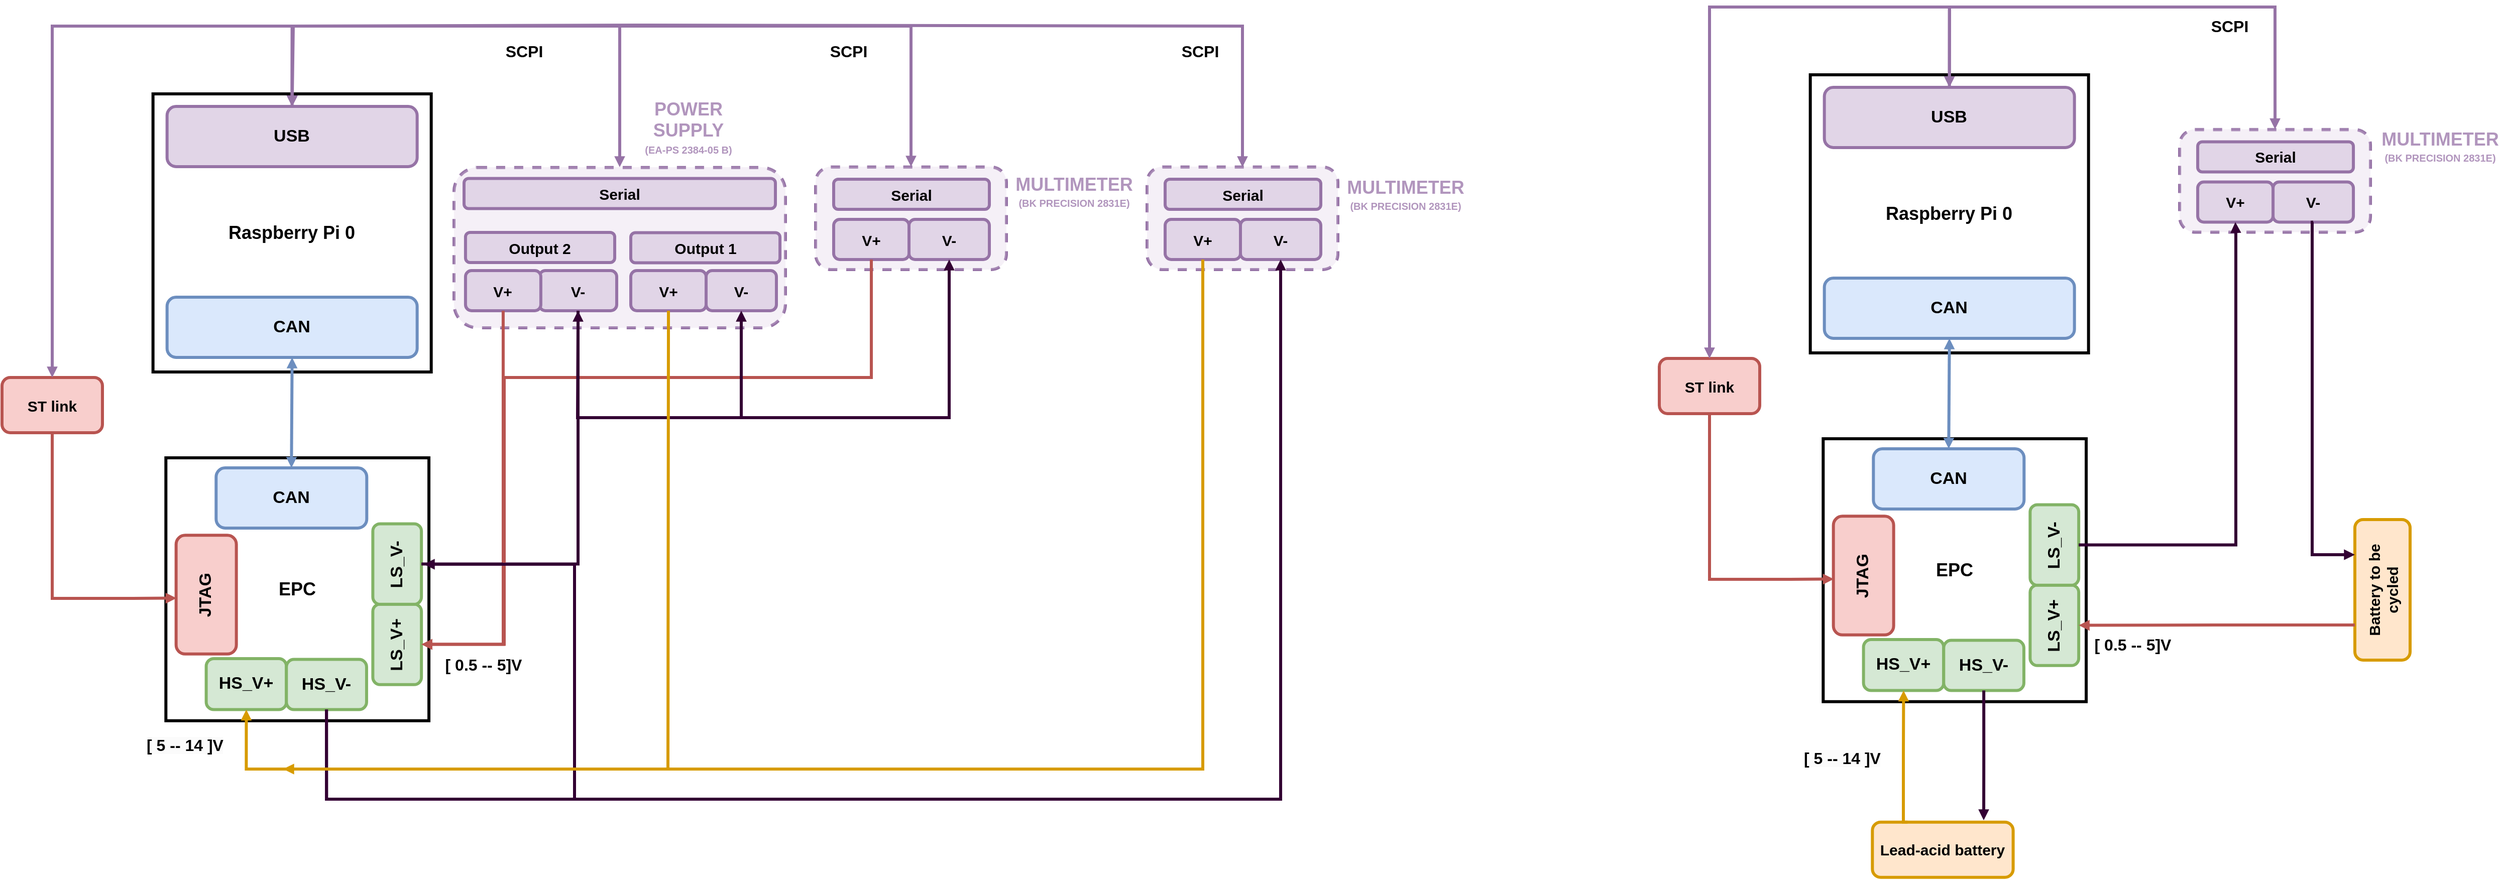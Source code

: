<mxfile version="21.6.5" type="device">
  <diagram name="Página-1" id="mNZQhTuing3IUGzDXDOb">
    <mxGraphModel dx="3348" dy="1672" grid="1" gridSize="10" guides="1" tooltips="1" connect="1" arrows="1" fold="1" page="1" pageScale="1" pageWidth="827" pageHeight="1169" math="0" shadow="0">
      <root>
        <mxCell id="0" />
        <mxCell id="1" parent="0" />
        <mxCell id="oTkKGgDJzFW5Q6fEU7TT-73" value="&lt;b&gt;&lt;font style=&quot;font-size: 18px;&quot;&gt;Raspberry Pi 0&lt;/font&gt;&lt;/b&gt;" style="whiteSpace=wrap;html=1;aspect=fixed;strokeWidth=3;" parent="1" vertex="1">
          <mxGeometry x="700.33" y="267.5" width="277" height="277" as="geometry" />
        </mxCell>
        <mxCell id="oTkKGgDJzFW5Q6fEU7TT-80" value="&lt;span style=&quot;font-size: 17px;&quot;&gt;&lt;b&gt;USB&lt;/b&gt;&lt;/span&gt;" style="rounded=1;whiteSpace=wrap;html=1;rotation=0;strokeWidth=3;fillColor=#e1d5e7;strokeColor=#9673a6;" parent="1" vertex="1">
          <mxGeometry x="714.33" y="280" width="249" height="60" as="geometry" />
        </mxCell>
        <mxCell id="oTkKGgDJzFW5Q6fEU7TT-84" value="&lt;span style=&quot;font-size: 15px;&quot;&gt;&lt;b&gt;ST link&lt;br&gt;&lt;/b&gt;&lt;/span&gt;" style="rounded=1;whiteSpace=wrap;html=1;strokeWidth=3;rotation=0;fillColor=#f8cecc;strokeColor=#b85450;" parent="1" vertex="1">
          <mxGeometry x="550" y="550" width="100" height="55" as="geometry" />
        </mxCell>
        <mxCell id="oTkKGgDJzFW5Q6fEU7TT-133" value="&lt;b&gt;&lt;font style=&quot;font-size: 18px;&quot;&gt;EPC&lt;/font&gt;&lt;/b&gt;" style="whiteSpace=wrap;html=1;aspect=fixed;strokeWidth=3;" parent="1" vertex="1">
          <mxGeometry x="713.16" y="630" width="261.87" height="261.87" as="geometry" />
        </mxCell>
        <mxCell id="oTkKGgDJzFW5Q6fEU7TT-137" value="&lt;font size=&quot;1&quot; style=&quot;&quot;&gt;&lt;b style=&quot;font-size: 17px;&quot;&gt;JTAG&lt;/b&gt;&lt;/font&gt;" style="rounded=1;whiteSpace=wrap;html=1;rotation=-90;strokeWidth=3;fillColor=#f8cecc;strokeColor=#b85450;" parent="1" vertex="1">
          <mxGeometry x="694.21" y="736.28" width="118.23" height="60" as="geometry" />
        </mxCell>
        <mxCell id="oTkKGgDJzFW5Q6fEU7TT-146" value="&lt;b&gt;&lt;font style=&quot;font-size: 17px;&quot;&gt;CAN&lt;/font&gt;&lt;/b&gt;" style="rounded=1;whiteSpace=wrap;html=1;rotation=0;strokeWidth=3;fillColor=#dae8fc;strokeColor=#6c8ebf;" parent="1" vertex="1">
          <mxGeometry x="763.16" y="640" width="150" height="60" as="geometry" />
        </mxCell>
        <mxCell id="oTkKGgDJzFW5Q6fEU7TT-147" value="" style="endArrow=block;html=1;rounded=0;strokeWidth=3;entryX=0.5;entryY=1;entryDx=0;entryDy=0;startArrow=block;startFill=1;endFill=1;endSize=3;startSize=3;fillColor=#f8cecc;strokeColor=#6C8EBF;exitX=0.5;exitY=0;exitDx=0;exitDy=0;" parent="1" source="oTkKGgDJzFW5Q6fEU7TT-146" target="oTkKGgDJzFW5Q6fEU7TT-218" edge="1">
          <mxGeometry width="50" height="50" relative="1" as="geometry">
            <mxPoint x="859.43" y="690.13" as="sourcePoint" />
            <mxPoint x="845.91" y="640" as="targetPoint" />
          </mxGeometry>
        </mxCell>
        <mxCell id="oTkKGgDJzFW5Q6fEU7TT-148" style="edgeStyle=orthogonalEdgeStyle;rounded=0;orthogonalLoop=1;jettySize=auto;html=1;endSize=3;startSize=3;strokeWidth=3;fillColor=#d5e8d4;strokeColor=#9673A6;endArrow=block;endFill=1;exitX=0.5;exitY=0;exitDx=0;exitDy=0;" parent="1" source="oTkKGgDJzFW5Q6fEU7TT-80" target="oTkKGgDJzFW5Q6fEU7TT-84" edge="1">
          <mxGeometry relative="1" as="geometry">
            <mxPoint x="370" y="668.13" as="targetPoint" />
            <mxPoint x="370" y="608.13" as="sourcePoint" />
            <Array as="points">
              <mxPoint x="839" y="200" />
              <mxPoint x="600" y="200" />
            </Array>
          </mxGeometry>
        </mxCell>
        <mxCell id="oTkKGgDJzFW5Q6fEU7TT-149" style="edgeStyle=orthogonalEdgeStyle;rounded=0;orthogonalLoop=1;jettySize=auto;html=1;endSize=3;startSize=3;strokeWidth=3;fillColor=#d5e8d4;strokeColor=#B85450;endArrow=block;endFill=1;exitX=0.5;exitY=1;exitDx=0;exitDy=0;entryX=0.471;entryY=0.006;entryDx=0;entryDy=0;entryPerimeter=0;" parent="1" source="oTkKGgDJzFW5Q6fEU7TT-84" target="oTkKGgDJzFW5Q6fEU7TT-137" edge="1">
          <mxGeometry relative="1" as="geometry">
            <mxPoint x="680" y="770" as="targetPoint" />
            <mxPoint x="550" y="640" as="sourcePoint" />
            <Array as="points">
              <mxPoint x="600" y="770" />
              <mxPoint x="680" y="770" />
            </Array>
          </mxGeometry>
        </mxCell>
        <mxCell id="oTkKGgDJzFW5Q6fEU7TT-150" value="&lt;b&gt;&lt;font style=&quot;font-size: 17px;&quot;&gt;HS_V+&lt;/font&gt;&lt;/b&gt;" style="rounded=1;whiteSpace=wrap;html=1;rotation=0;strokeWidth=3;fillColor=#d5e8d4;strokeColor=#82b366;" parent="1" vertex="1">
          <mxGeometry x="753.3" y="830.0" width="79.84" height="50.81" as="geometry" />
        </mxCell>
        <mxCell id="oTkKGgDJzFW5Q6fEU7TT-154" value="&lt;b style=&quot;border-color: var(--border-color);&quot;&gt;&lt;font style=&quot;border-color: var(--border-color); font-size: 17px;&quot;&gt;HS_V-&lt;/font&gt;&lt;/b&gt;" style="rounded=1;whiteSpace=wrap;html=1;rotation=0;strokeWidth=3;fillColor=#d5e8d4;strokeColor=#82b366;" parent="1" vertex="1">
          <mxGeometry x="833.14" y="830.81" width="79.84" height="50" as="geometry" />
        </mxCell>
        <mxCell id="oTkKGgDJzFW5Q6fEU7TT-155" value="&lt;b&gt;&lt;font style=&quot;font-size: 17px;&quot;&gt;LS_V+&lt;/font&gt;&lt;/b&gt;" style="rounded=1;whiteSpace=wrap;html=1;rotation=-90;strokeWidth=3;fillColor=#d5e8d4;strokeColor=#82b366;" parent="1" vertex="1">
          <mxGeometry x="903.3" y="791.61" width="80.16" height="48.39" as="geometry" />
        </mxCell>
        <mxCell id="oTkKGgDJzFW5Q6fEU7TT-156" value="&lt;b&gt;&lt;font style=&quot;font-size: 17px;&quot;&gt;LS_V-&lt;/font&gt;&lt;/b&gt;" style="rounded=1;whiteSpace=wrap;html=1;rotation=-90;strokeWidth=3;fillColor=#d5e8d4;strokeColor=#82b366;" parent="1" vertex="1">
          <mxGeometry x="903.3" y="711.61" width="80.16" height="48.39" as="geometry" />
        </mxCell>
        <mxCell id="oTkKGgDJzFW5Q6fEU7TT-172" value="" style="endArrow=block;html=1;rounded=0;strokeWidth=3;entryX=0.5;entryY=0;entryDx=0;entryDy=0;startArrow=block;startFill=1;endFill=1;endSize=3;startSize=3;fillColor=#f8cecc;strokeColor=#9673A6;exitX=0.5;exitY=0;exitDx=0;exitDy=0;" parent="1" source="oTkKGgDJzFW5Q6fEU7TT-184" target="oTkKGgDJzFW5Q6fEU7TT-80" edge="1">
          <mxGeometry width="50" height="50" relative="1" as="geometry">
            <mxPoint x="1070" y="386" as="sourcePoint" />
            <mxPoint x="1054" y="238" as="targetPoint" />
            <Array as="points">
              <mxPoint x="1165" y="200" />
              <mxPoint x="839" y="200" />
            </Array>
          </mxGeometry>
        </mxCell>
        <mxCell id="oTkKGgDJzFW5Q6fEU7TT-173" value="" style="endArrow=block;html=1;rounded=0;strokeWidth=3;entryX=0.5;entryY=0;entryDx=0;entryDy=0;startArrow=block;startFill=1;endFill=1;endSize=3;startSize=3;fillColor=#f8cecc;strokeColor=#9673A6;exitX=0.5;exitY=0;exitDx=0;exitDy=0;" parent="1" source="oTkKGgDJzFW5Q6fEU7TT-193" target="oTkKGgDJzFW5Q6fEU7TT-80" edge="1">
          <mxGeometry width="50" height="50" relative="1" as="geometry">
            <mxPoint x="1214" y="386" as="sourcePoint" />
            <mxPoint x="849" y="290" as="targetPoint" />
            <Array as="points">
              <mxPoint x="1455" y="200" />
              <mxPoint x="839" y="200" />
            </Array>
          </mxGeometry>
        </mxCell>
        <mxCell id="oTkKGgDJzFW5Q6fEU7TT-183" value="" style="rounded=1;whiteSpace=wrap;html=1;strokeWidth=3;rotation=0;fillColor=none;strokeColor=#9673a6;dashed=1;" parent="1" vertex="1">
          <mxGeometry x="1000" y="341" width="330" height="159.5" as="geometry" />
        </mxCell>
        <mxCell id="oTkKGgDJzFW5Q6fEU7TT-184" value="" style="rounded=1;whiteSpace=wrap;html=1;strokeWidth=3;rotation=0;fillColor=#e1d5e7;strokeColor=#9673a6;dashed=1;opacity=35;" parent="1" vertex="1">
          <mxGeometry x="1000" y="340.5" width="330" height="160" as="geometry" />
        </mxCell>
        <mxCell id="oTkKGgDJzFW5Q6fEU7TT-185" value="&lt;font style=&quot;font-size: 15px;&quot;&gt;&lt;b&gt;V-&lt;br&gt;&lt;/b&gt;&lt;/font&gt;" style="rounded=1;whiteSpace=wrap;html=1;rotation=0;strokeWidth=3;fillColor=#e1d5e7;strokeColor=#9673a6;" parent="1" vertex="1">
          <mxGeometry x="1085" y="443.5" width="77" height="40" as="geometry" />
        </mxCell>
        <mxCell id="oTkKGgDJzFW5Q6fEU7TT-186" value="&lt;font style=&quot;font-size: 15px;&quot;&gt;&lt;b&gt;V+&lt;br&gt;&lt;/b&gt;&lt;/font&gt;" style="rounded=1;whiteSpace=wrap;html=1;rotation=0;strokeWidth=3;fillColor=#e1d5e7;strokeColor=#9673a6;" parent="1" vertex="1">
          <mxGeometry x="1011.46" y="443.5" width="75" height="40" as="geometry" />
        </mxCell>
        <mxCell id="oTkKGgDJzFW5Q6fEU7TT-187" value="&lt;font style=&quot;&quot; color=&quot;#b195bd&quot;&gt;&lt;b style=&quot;&quot;&gt;&lt;span style=&quot;font-size: 18px;&quot;&gt;POWER SUPPLY&lt;/span&gt;&lt;br&gt;&lt;font style=&quot;font-size: 10px;&quot;&gt;(EA-PS 2384-05 B)&lt;/font&gt;&lt;br&gt;&lt;/b&gt;&lt;/font&gt;" style="text;html=1;strokeColor=none;fillColor=none;align=center;verticalAlign=middle;whiteSpace=wrap;rounded=0;" parent="1" vertex="1">
          <mxGeometry x="1176" y="261" width="114.84" height="80" as="geometry" />
        </mxCell>
        <mxCell id="oTkKGgDJzFW5Q6fEU7TT-190" value="&lt;font style=&quot;font-size: 15px;&quot;&gt;&lt;b&gt;Serial&lt;br&gt;&lt;/b&gt;&lt;/font&gt;" style="rounded=1;whiteSpace=wrap;html=1;rotation=0;strokeWidth=3;fillColor=#e1d5e7;strokeColor=#9673a6;" parent="1" vertex="1">
          <mxGeometry x="1010" y="351.75" width="310" height="30" as="geometry" />
        </mxCell>
        <mxCell id="oTkKGgDJzFW5Q6fEU7TT-192" value="" style="rounded=1;whiteSpace=wrap;html=1;strokeWidth=3;rotation=0;fillColor=none;strokeColor=#9673a6;dashed=1;" parent="1" vertex="1">
          <mxGeometry x="1360" y="340.5" width="190" height="102" as="geometry" />
        </mxCell>
        <mxCell id="oTkKGgDJzFW5Q6fEU7TT-193" value="" style="rounded=1;whiteSpace=wrap;html=1;strokeWidth=3;rotation=0;fillColor=#e1d5e7;strokeColor=#9673a6;dashed=1;opacity=35;" parent="1" vertex="1">
          <mxGeometry x="1360" y="340" width="190" height="102.5" as="geometry" />
        </mxCell>
        <mxCell id="oTkKGgDJzFW5Q6fEU7TT-194" value="&lt;font style=&quot;font-size: 15px;&quot;&gt;&lt;b&gt;V-&lt;br&gt;&lt;/b&gt;&lt;/font&gt;" style="rounded=1;whiteSpace=wrap;html=1;rotation=0;strokeWidth=3;fillColor=#e1d5e7;strokeColor=#9673a6;" parent="1" vertex="1">
          <mxGeometry x="1453" y="392.5" width="80" height="40" as="geometry" />
        </mxCell>
        <mxCell id="oTkKGgDJzFW5Q6fEU7TT-195" value="&lt;font style=&quot;font-size: 15px;&quot;&gt;&lt;b&gt;V+&lt;br&gt;&lt;/b&gt;&lt;/font&gt;" style="rounded=1;whiteSpace=wrap;html=1;rotation=0;strokeWidth=3;fillColor=#e1d5e7;strokeColor=#9673a6;" parent="1" vertex="1">
          <mxGeometry x="1378" y="392.5" width="75" height="40" as="geometry" />
        </mxCell>
        <mxCell id="oTkKGgDJzFW5Q6fEU7TT-196" value="&lt;font style=&quot;&quot; color=&quot;#b195bd&quot;&gt;&lt;b style=&quot;&quot;&gt;&lt;span style=&quot;font-size: 18px;&quot;&gt;MULTIMETER&lt;/span&gt;&lt;br&gt;&lt;font style=&quot;font-size: 10px;&quot;&gt;(BK PRECISION 2831E)&lt;/font&gt;&lt;br&gt;&lt;/b&gt;&lt;/font&gt;" style="text;html=1;strokeColor=none;fillColor=none;align=center;verticalAlign=middle;whiteSpace=wrap;rounded=0;" parent="1" vertex="1">
          <mxGeometry x="1560" y="325.25" width="114.84" height="80" as="geometry" />
        </mxCell>
        <mxCell id="oTkKGgDJzFW5Q6fEU7TT-197" value="&lt;font style=&quot;font-size: 15px;&quot;&gt;&lt;b&gt;Serial&lt;br&gt;&lt;/b&gt;&lt;/font&gt;" style="rounded=1;whiteSpace=wrap;html=1;rotation=0;strokeWidth=3;fillColor=#e1d5e7;strokeColor=#9673a6;" parent="1" vertex="1">
          <mxGeometry x="1378" y="352.5" width="155" height="30" as="geometry" />
        </mxCell>
        <mxCell id="oTkKGgDJzFW5Q6fEU7TT-198" style="edgeStyle=orthogonalEdgeStyle;rounded=0;orthogonalLoop=1;jettySize=auto;html=1;endSize=3;startSize=3;strokeWidth=3;fillColor=#d5e8d4;strokeColor=#B85450;endArrow=block;endFill=1;exitX=0.5;exitY=1;exitDx=0;exitDy=0;entryX=0.5;entryY=1;entryDx=0;entryDy=0;" parent="1" source="oTkKGgDJzFW5Q6fEU7TT-186" target="oTkKGgDJzFW5Q6fEU7TT-155" edge="1">
          <mxGeometry relative="1" as="geometry">
            <mxPoint x="1055" y="854" as="targetPoint" />
            <mxPoint x="1060.5" y="436.5" as="sourcePoint" />
          </mxGeometry>
        </mxCell>
        <mxCell id="oTkKGgDJzFW5Q6fEU7TT-199" style="edgeStyle=orthogonalEdgeStyle;rounded=0;orthogonalLoop=1;jettySize=auto;html=1;endSize=3;startSize=3;strokeWidth=3;fillColor=#d5e8d4;strokeColor=#330033;endArrow=block;endFill=1;entryX=0.5;entryY=1;entryDx=0;entryDy=0;exitX=0.5;exitY=1;exitDx=0;exitDy=0;" parent="1" source="oTkKGgDJzFW5Q6fEU7TT-156" target="oTkKGgDJzFW5Q6fEU7TT-185" edge="1">
          <mxGeometry relative="1" as="geometry">
            <mxPoint x="1150" y="660" as="targetPoint" />
            <mxPoint x="1131" y="780" as="sourcePoint" />
          </mxGeometry>
        </mxCell>
        <mxCell id="oTkKGgDJzFW5Q6fEU7TT-200" style="edgeStyle=orthogonalEdgeStyle;rounded=0;orthogonalLoop=1;jettySize=auto;html=1;endSize=3;startSize=3;strokeWidth=3;fillColor=#d5e8d4;strokeColor=#B85450;endArrow=block;endFill=1;exitX=0.5;exitY=1;exitDx=0;exitDy=0;entryX=0.5;entryY=1;entryDx=0;entryDy=0;" parent="1" source="oTkKGgDJzFW5Q6fEU7TT-195" target="oTkKGgDJzFW5Q6fEU7TT-155" edge="1">
          <mxGeometry relative="1" as="geometry">
            <mxPoint x="990.275" y="853.935" as="targetPoint" />
            <mxPoint x="1341.5" y="433" as="sourcePoint" />
            <Array as="points">
              <mxPoint x="1415" y="550" />
              <mxPoint x="1050" y="550" />
              <mxPoint x="1050" y="816" />
            </Array>
          </mxGeometry>
        </mxCell>
        <mxCell id="oTkKGgDJzFW5Q6fEU7TT-202" style="edgeStyle=orthogonalEdgeStyle;rounded=0;orthogonalLoop=1;jettySize=auto;html=1;endSize=3;startSize=3;strokeWidth=3;fillColor=#d5e8d4;strokeColor=#330033;endArrow=block;endFill=1;exitX=0.5;exitY=1;exitDx=0;exitDy=0;entryX=0.5;entryY=1;entryDx=0;entryDy=0;" parent="1" source="oTkKGgDJzFW5Q6fEU7TT-185" target="oTkKGgDJzFW5Q6fEU7TT-194" edge="1">
          <mxGeometry relative="1" as="geometry">
            <mxPoint x="1480" y="490" as="targetPoint" />
            <mxPoint x="1126" y="432.5" as="sourcePoint" />
            <Array as="points">
              <mxPoint x="1133" y="590" />
              <mxPoint x="1463" y="590" />
            </Array>
          </mxGeometry>
        </mxCell>
        <mxCell id="oTkKGgDJzFW5Q6fEU7TT-203" value="&lt;b&gt;&lt;font style=&quot;font-size: 16px;&quot;&gt;SCPI&lt;/font&gt;&lt;/b&gt;" style="text;html=1;strokeColor=none;fillColor=none;align=center;verticalAlign=middle;whiteSpace=wrap;rounded=0;" parent="1" vertex="1">
          <mxGeometry x="1040" y="210" width="60" height="30" as="geometry" />
        </mxCell>
        <mxCell id="oTkKGgDJzFW5Q6fEU7TT-204" value="&lt;b&gt;&lt;font style=&quot;font-size: 16px;&quot;&gt;SCPI&lt;/font&gt;&lt;/b&gt;" style="text;html=1;strokeColor=none;fillColor=none;align=center;verticalAlign=middle;whiteSpace=wrap;rounded=0;" parent="1" vertex="1">
          <mxGeometry x="1363" y="210" width="60" height="30" as="geometry" />
        </mxCell>
        <mxCell id="oTkKGgDJzFW5Q6fEU7TT-211" value="&lt;font style=&quot;font-size: 16px;&quot;&gt;&lt;b&gt;[ 0.5 -- 5]V&lt;/b&gt;&lt;/font&gt;" style="text;html=1;strokeColor=none;fillColor=none;align=center;verticalAlign=middle;whiteSpace=wrap;rounded=0;" parent="1" vertex="1">
          <mxGeometry x="983.46" y="821.41" width="93" height="30" as="geometry" />
        </mxCell>
        <mxCell id="oTkKGgDJzFW5Q6fEU7TT-215" value="&lt;b style=&quot;border-color: var(--border-color); color: rgb(0, 0, 0); font-family: Helvetica; font-size: 16px; font-style: normal; font-variant-ligatures: normal; font-variant-caps: normal; letter-spacing: normal; orphans: 2; text-align: center; text-indent: 0px; text-transform: none; widows: 2; word-spacing: 0px; -webkit-text-stroke-width: 0px; background-color: rgb(251, 251, 251); text-decoration-thickness: initial; text-decoration-style: initial; text-decoration-color: initial;&quot;&gt;[ 5 -- 14 ]V&lt;/b&gt;" style="text;whiteSpace=wrap;html=1;" parent="1" vertex="1">
          <mxGeometry x="692.44" y="900" width="120" height="40" as="geometry" />
        </mxCell>
        <mxCell id="oTkKGgDJzFW5Q6fEU7TT-218" value="&lt;span style=&quot;font-size: 17px;&quot;&gt;&lt;b&gt;CAN&lt;/b&gt;&lt;/span&gt;" style="rounded=1;whiteSpace=wrap;html=1;rotation=0;strokeWidth=3;fillColor=#DAE8FC;strokeColor=#6C8EBF;" parent="1" vertex="1">
          <mxGeometry x="714.33" y="470" width="249" height="60" as="geometry" />
        </mxCell>
        <mxCell id="5dhVFjvPSFcUcMlmSx5A-1" value="" style="rounded=1;whiteSpace=wrap;html=1;strokeWidth=3;rotation=0;fillColor=none;strokeColor=#9673a6;dashed=1;" parent="1" vertex="1">
          <mxGeometry x="1690" y="340.5" width="190" height="102" as="geometry" />
        </mxCell>
        <mxCell id="5dhVFjvPSFcUcMlmSx5A-2" value="" style="rounded=1;whiteSpace=wrap;html=1;strokeWidth=3;rotation=0;fillColor=#e1d5e7;strokeColor=#9673a6;dashed=1;opacity=35;" parent="1" vertex="1">
          <mxGeometry x="1690" y="340" width="190" height="102.5" as="geometry" />
        </mxCell>
        <mxCell id="5dhVFjvPSFcUcMlmSx5A-3" value="&lt;font style=&quot;font-size: 15px;&quot;&gt;&lt;b&gt;V-&lt;br&gt;&lt;/b&gt;&lt;/font&gt;" style="rounded=1;whiteSpace=wrap;html=1;rotation=0;strokeWidth=3;fillColor=#e1d5e7;strokeColor=#9673a6;" parent="1" vertex="1">
          <mxGeometry x="1783" y="392.5" width="80" height="40" as="geometry" />
        </mxCell>
        <mxCell id="5dhVFjvPSFcUcMlmSx5A-4" value="&lt;font style=&quot;font-size: 15px;&quot;&gt;&lt;b&gt;V+&lt;br&gt;&lt;/b&gt;&lt;/font&gt;" style="rounded=1;whiteSpace=wrap;html=1;rotation=0;strokeWidth=3;fillColor=#e1d5e7;strokeColor=#9673a6;" parent="1" vertex="1">
          <mxGeometry x="1708" y="392.5" width="75" height="40" as="geometry" />
        </mxCell>
        <mxCell id="5dhVFjvPSFcUcMlmSx5A-5" value="&lt;font style=&quot;font-size: 15px;&quot;&gt;&lt;b&gt;Serial&lt;br&gt;&lt;/b&gt;&lt;/font&gt;" style="rounded=1;whiteSpace=wrap;html=1;rotation=0;strokeWidth=3;fillColor=#e1d5e7;strokeColor=#9673a6;" parent="1" vertex="1">
          <mxGeometry x="1708" y="352.5" width="155" height="30" as="geometry" />
        </mxCell>
        <mxCell id="5dhVFjvPSFcUcMlmSx5A-6" value="&lt;b&gt;&lt;font style=&quot;font-size: 16px;&quot;&gt;SCPI&lt;/font&gt;&lt;/b&gt;" style="text;html=1;strokeColor=none;fillColor=none;align=center;verticalAlign=middle;whiteSpace=wrap;rounded=0;" parent="1" vertex="1">
          <mxGeometry x="1713" y="210" width="60" height="30" as="geometry" />
        </mxCell>
        <mxCell id="5dhVFjvPSFcUcMlmSx5A-7" value="&lt;font style=&quot;&quot; color=&quot;#b195bd&quot;&gt;&lt;b style=&quot;&quot;&gt;&lt;span style=&quot;font-size: 18px;&quot;&gt;MULTIMETER&lt;/span&gt;&lt;br&gt;&lt;font style=&quot;font-size: 10px;&quot;&gt;(BK PRECISION 2831E)&lt;/font&gt;&lt;br&gt;&lt;/b&gt;&lt;/font&gt;" style="text;html=1;strokeColor=none;fillColor=none;align=center;verticalAlign=middle;whiteSpace=wrap;rounded=0;" parent="1" vertex="1">
          <mxGeometry x="1890" y="327.5" width="114.84" height="80" as="geometry" />
        </mxCell>
        <mxCell id="5dhVFjvPSFcUcMlmSx5A-8" value="" style="endArrow=block;html=1;rounded=0;strokeWidth=3;entryX=0.5;entryY=0;entryDx=0;entryDy=0;startArrow=block;startFill=1;endFill=1;endSize=3;startSize=3;fillColor=#f8cecc;strokeColor=#9673A6;exitX=0.5;exitY=0;exitDx=0;exitDy=0;" parent="1" source="5dhVFjvPSFcUcMlmSx5A-1" target="oTkKGgDJzFW5Q6fEU7TT-80" edge="1">
          <mxGeometry width="50" height="50" relative="1" as="geometry">
            <mxPoint x="1773" y="340" as="sourcePoint" />
            <mxPoint x="1187" y="279" as="targetPoint" />
            <Array as="points">
              <mxPoint x="1785" y="200" />
              <mxPoint x="1187" y="199" />
              <mxPoint x="840" y="200" />
            </Array>
          </mxGeometry>
        </mxCell>
        <mxCell id="5dhVFjvPSFcUcMlmSx5A-9" style="edgeStyle=orthogonalEdgeStyle;rounded=0;orthogonalLoop=1;jettySize=auto;html=1;endSize=3;startSize=3;strokeWidth=3;fillColor=#D79B00;strokeColor=#D79B00;endArrow=block;endFill=1;exitX=0.5;exitY=1;exitDx=0;exitDy=0;entryX=0.5;entryY=1;entryDx=0;entryDy=0;" parent="1" source="5dhVFjvPSFcUcMlmSx5A-4" target="oTkKGgDJzFW5Q6fEU7TT-150" edge="1">
          <mxGeometry relative="1" as="geometry">
            <mxPoint x="800" y="920" as="targetPoint" />
            <mxPoint x="1396" y="443" as="sourcePoint" />
            <Array as="points">
              <mxPoint x="1746" y="940" />
              <mxPoint x="793" y="940" />
            </Array>
          </mxGeometry>
        </mxCell>
        <mxCell id="5dhVFjvPSFcUcMlmSx5A-11" style="edgeStyle=orthogonalEdgeStyle;rounded=0;orthogonalLoop=1;jettySize=auto;html=1;endSize=3;startSize=3;strokeWidth=3;fillColor=#d5e8d4;strokeColor=#330033;endArrow=block;endFill=1;exitX=0.5;exitY=1;exitDx=0;exitDy=0;entryX=0.5;entryY=1;entryDx=0;entryDy=0;" parent="1" source="oTkKGgDJzFW5Q6fEU7TT-154" target="5dhVFjvPSFcUcMlmSx5A-3" edge="1">
          <mxGeometry relative="1" as="geometry">
            <mxPoint x="1090" y="980" as="targetPoint" />
            <mxPoint x="860" y="910" as="sourcePoint" />
            <Array as="points">
              <mxPoint x="873" y="970" />
              <mxPoint x="1823" y="970" />
            </Array>
          </mxGeometry>
        </mxCell>
        <mxCell id="RsWp3F_IIavi90VaJUxi-1" value="&lt;b&gt;&lt;font style=&quot;font-size: 18px;&quot;&gt;Raspberry Pi 0&lt;/font&gt;&lt;/b&gt;" style="whiteSpace=wrap;html=1;aspect=fixed;strokeWidth=3;" vertex="1" parent="1">
          <mxGeometry x="2350.33" y="248.5" width="277" height="277" as="geometry" />
        </mxCell>
        <mxCell id="RsWp3F_IIavi90VaJUxi-2" value="&lt;span style=&quot;font-size: 17px;&quot;&gt;&lt;b&gt;USB&lt;/b&gt;&lt;/span&gt;" style="rounded=1;whiteSpace=wrap;html=1;rotation=0;strokeWidth=3;fillColor=#e1d5e7;strokeColor=#9673a6;" vertex="1" parent="1">
          <mxGeometry x="2364.33" y="261" width="249" height="60" as="geometry" />
        </mxCell>
        <mxCell id="RsWp3F_IIavi90VaJUxi-3" value="&lt;span style=&quot;font-size: 15px;&quot;&gt;&lt;b&gt;Lead-acid battery&lt;br&gt;&lt;/b&gt;&lt;/span&gt;" style="rounded=1;whiteSpace=wrap;html=1;strokeWidth=3;rotation=0;fillColor=#ffe6cc;strokeColor=#d79b00;" vertex="1" parent="1">
          <mxGeometry x="2412.16" y="992.87" width="140.14" height="55" as="geometry" />
        </mxCell>
        <mxCell id="RsWp3F_IIavi90VaJUxi-4" value="&lt;span style=&quot;font-size: 15px;&quot;&gt;&lt;b&gt;ST link&lt;br&gt;&lt;/b&gt;&lt;/span&gt;" style="rounded=1;whiteSpace=wrap;html=1;strokeWidth=3;rotation=0;fillColor=#f8cecc;strokeColor=#b85450;" vertex="1" parent="1">
          <mxGeometry x="2200" y="531" width="100" height="55" as="geometry" />
        </mxCell>
        <mxCell id="RsWp3F_IIavi90VaJUxi-5" value="&lt;b&gt;&lt;font style=&quot;font-size: 18px;&quot;&gt;EPC&lt;/font&gt;&lt;/b&gt;" style="whiteSpace=wrap;html=1;aspect=fixed;strokeWidth=3;" vertex="1" parent="1">
          <mxGeometry x="2363.16" y="611" width="261.87" height="261.87" as="geometry" />
        </mxCell>
        <mxCell id="RsWp3F_IIavi90VaJUxi-6" value="&lt;font size=&quot;1&quot; style=&quot;&quot;&gt;&lt;b style=&quot;font-size: 17px;&quot;&gt;JTAG&lt;/b&gt;&lt;/font&gt;" style="rounded=1;whiteSpace=wrap;html=1;rotation=-90;strokeWidth=3;fillColor=#f8cecc;strokeColor=#b85450;" vertex="1" parent="1">
          <mxGeometry x="2344.21" y="717.28" width="118.23" height="60" as="geometry" />
        </mxCell>
        <mxCell id="RsWp3F_IIavi90VaJUxi-7" value="&lt;b&gt;&lt;font style=&quot;font-size: 17px;&quot;&gt;CAN&lt;/font&gt;&lt;/b&gt;" style="rounded=1;whiteSpace=wrap;html=1;rotation=0;strokeWidth=3;fillColor=#dae8fc;strokeColor=#6c8ebf;" vertex="1" parent="1">
          <mxGeometry x="2413.16" y="621" width="150" height="60" as="geometry" />
        </mxCell>
        <mxCell id="RsWp3F_IIavi90VaJUxi-8" value="" style="endArrow=block;html=1;rounded=0;strokeWidth=3;entryX=0.5;entryY=1;entryDx=0;entryDy=0;startArrow=block;startFill=1;endFill=1;endSize=3;startSize=3;fillColor=#f8cecc;strokeColor=#6C8EBF;exitX=0.5;exitY=0;exitDx=0;exitDy=0;" edge="1" parent="1" source="RsWp3F_IIavi90VaJUxi-7" target="RsWp3F_IIavi90VaJUxi-42">
          <mxGeometry width="50" height="50" relative="1" as="geometry">
            <mxPoint x="2509.43" y="671.13" as="sourcePoint" />
            <mxPoint x="2495.91" y="621" as="targetPoint" />
          </mxGeometry>
        </mxCell>
        <mxCell id="RsWp3F_IIavi90VaJUxi-9" style="edgeStyle=orthogonalEdgeStyle;rounded=0;orthogonalLoop=1;jettySize=auto;html=1;endSize=3;startSize=3;strokeWidth=3;fillColor=#d5e8d4;strokeColor=#9673A6;endArrow=block;endFill=1;exitX=0.5;exitY=0;exitDx=0;exitDy=0;" edge="1" parent="1" source="RsWp3F_IIavi90VaJUxi-2" target="RsWp3F_IIavi90VaJUxi-4">
          <mxGeometry relative="1" as="geometry">
            <mxPoint x="2020" y="649.13" as="targetPoint" />
            <mxPoint x="2020" y="589.13" as="sourcePoint" />
            <Array as="points">
              <mxPoint x="2489" y="181" />
              <mxPoint x="2250" y="181" />
            </Array>
          </mxGeometry>
        </mxCell>
        <mxCell id="RsWp3F_IIavi90VaJUxi-10" style="edgeStyle=orthogonalEdgeStyle;rounded=0;orthogonalLoop=1;jettySize=auto;html=1;endSize=3;startSize=3;strokeWidth=3;fillColor=#d5e8d4;strokeColor=#B85450;endArrow=block;endFill=1;exitX=0.5;exitY=1;exitDx=0;exitDy=0;entryX=0.471;entryY=0.006;entryDx=0;entryDy=0;entryPerimeter=0;" edge="1" parent="1" source="RsWp3F_IIavi90VaJUxi-4" target="RsWp3F_IIavi90VaJUxi-6">
          <mxGeometry relative="1" as="geometry">
            <mxPoint x="2330" y="751" as="targetPoint" />
            <mxPoint x="2200" y="621" as="sourcePoint" />
            <Array as="points">
              <mxPoint x="2250" y="751" />
              <mxPoint x="2330" y="751" />
            </Array>
          </mxGeometry>
        </mxCell>
        <mxCell id="RsWp3F_IIavi90VaJUxi-11" value="&lt;b&gt;&lt;font style=&quot;font-size: 17px;&quot;&gt;HS_V+&lt;/font&gt;&lt;/b&gt;" style="rounded=1;whiteSpace=wrap;html=1;rotation=0;strokeWidth=3;fillColor=#d5e8d4;strokeColor=#82b366;" vertex="1" parent="1">
          <mxGeometry x="2403.3" y="811.0" width="79.84" height="50.81" as="geometry" />
        </mxCell>
        <mxCell id="RsWp3F_IIavi90VaJUxi-12" value="&lt;b style=&quot;border-color: var(--border-color);&quot;&gt;&lt;font style=&quot;border-color: var(--border-color); font-size: 17px;&quot;&gt;HS_V-&lt;/font&gt;&lt;/b&gt;" style="rounded=1;whiteSpace=wrap;html=1;rotation=0;strokeWidth=3;fillColor=#d5e8d4;strokeColor=#82b366;" vertex="1" parent="1">
          <mxGeometry x="2483.14" y="811.81" width="79.84" height="50" as="geometry" />
        </mxCell>
        <mxCell id="RsWp3F_IIavi90VaJUxi-13" value="&lt;b&gt;&lt;font style=&quot;font-size: 17px;&quot;&gt;LS_V+&lt;/font&gt;&lt;/b&gt;" style="rounded=1;whiteSpace=wrap;html=1;rotation=-90;strokeWidth=3;fillColor=#d5e8d4;strokeColor=#82b366;" vertex="1" parent="1">
          <mxGeometry x="2553.3" y="772.61" width="80.16" height="48.39" as="geometry" />
        </mxCell>
        <mxCell id="RsWp3F_IIavi90VaJUxi-14" value="&lt;b&gt;&lt;font style=&quot;font-size: 17px;&quot;&gt;LS_V-&lt;/font&gt;&lt;/b&gt;" style="rounded=1;whiteSpace=wrap;html=1;rotation=-90;strokeWidth=3;fillColor=#d5e8d4;strokeColor=#82b366;" vertex="1" parent="1">
          <mxGeometry x="2553.3" y="692.61" width="80.16" height="48.39" as="geometry" />
        </mxCell>
        <mxCell id="RsWp3F_IIavi90VaJUxi-15" style="edgeStyle=orthogonalEdgeStyle;rounded=0;orthogonalLoop=1;jettySize=auto;html=1;endSize=3;startSize=3;strokeWidth=3;fillColor=#D5E8D4;strokeColor=#D79B00;endArrow=block;endFill=1;exitX=0.25;exitY=0;exitDx=0;exitDy=0;entryX=0.5;entryY=1;entryDx=0;entryDy=0;" edge="1" parent="1" source="RsWp3F_IIavi90VaJUxi-3" target="RsWp3F_IIavi90VaJUxi-11">
          <mxGeometry relative="1" as="geometry">
            <mxPoint x="2440" y="861" as="targetPoint" />
            <mxPoint x="2453.56" y="972.87" as="sourcePoint" />
            <Array as="points">
              <mxPoint x="2443" y="993" />
              <mxPoint x="2443" y="927" />
            </Array>
          </mxGeometry>
        </mxCell>
        <mxCell id="RsWp3F_IIavi90VaJUxi-16" style="edgeStyle=orthogonalEdgeStyle;rounded=0;orthogonalLoop=1;jettySize=auto;html=1;endSize=3;startSize=3;strokeWidth=3;fillColor=#d5e8d4;strokeColor=#330033;endArrow=block;endFill=1;exitX=0.5;exitY=1;exitDx=0;exitDy=0;" edge="1" parent="1" source="RsWp3F_IIavi90VaJUxi-12">
          <mxGeometry relative="1" as="geometry">
            <mxPoint x="2523" y="991" as="targetPoint" />
            <mxPoint x="2464.06" y="982.87" as="sourcePoint" />
          </mxGeometry>
        </mxCell>
        <mxCell id="RsWp3F_IIavi90VaJUxi-17" value="&lt;span style=&quot;font-size: 15px;&quot;&gt;&lt;b&gt;Battery to be cycled&lt;br&gt;&lt;/b&gt;&lt;/span&gt;" style="rounded=1;whiteSpace=wrap;html=1;strokeWidth=3;rotation=-90;fillColor=#ffe6cc;strokeColor=#d79b00;" vertex="1" parent="1">
          <mxGeometry x="2850" y="734" width="140" height="55" as="geometry" />
        </mxCell>
        <mxCell id="RsWp3F_IIavi90VaJUxi-18" style="edgeStyle=orthogonalEdgeStyle;rounded=0;orthogonalLoop=1;jettySize=auto;html=1;endSize=3;startSize=3;strokeWidth=3;fillColor=#d5e8d4;strokeColor=#B85450;endArrow=block;endFill=1;exitX=0.25;exitY=0;exitDx=0;exitDy=0;entryX=0.5;entryY=1;entryDx=0;entryDy=0;" edge="1" parent="1" source="RsWp3F_IIavi90VaJUxi-17" target="RsWp3F_IIavi90VaJUxi-13">
          <mxGeometry relative="1" as="geometry">
            <mxPoint x="2730.16" y="723" as="targetPoint" />
            <mxPoint x="2731.16" y="811" as="sourcePoint" />
          </mxGeometry>
        </mxCell>
        <mxCell id="RsWp3F_IIavi90VaJUxi-21" value="" style="endArrow=block;html=1;rounded=0;strokeWidth=3;entryX=0.5;entryY=0;entryDx=0;entryDy=0;startArrow=block;startFill=1;endFill=1;endSize=3;startSize=3;fillColor=#f8cecc;strokeColor=#9673A6;exitX=0.5;exitY=0;exitDx=0;exitDy=0;" edge="1" parent="1" source="RsWp3F_IIavi90VaJUxi-29" target="RsWp3F_IIavi90VaJUxi-2">
          <mxGeometry width="50" height="50" relative="1" as="geometry">
            <mxPoint x="2864" y="367" as="sourcePoint" />
            <mxPoint x="2499" y="271" as="targetPoint" />
            <Array as="points">
              <mxPoint x="2813" y="181" />
              <mxPoint x="2489" y="181" />
            </Array>
          </mxGeometry>
        </mxCell>
        <mxCell id="RsWp3F_IIavi90VaJUxi-28" value="" style="rounded=1;whiteSpace=wrap;html=1;strokeWidth=3;rotation=0;fillColor=none;strokeColor=#9673a6;dashed=1;" vertex="1" parent="1">
          <mxGeometry x="2718.03" y="303.25" width="190" height="102" as="geometry" />
        </mxCell>
        <mxCell id="RsWp3F_IIavi90VaJUxi-29" value="" style="rounded=1;whiteSpace=wrap;html=1;strokeWidth=3;rotation=0;fillColor=#e1d5e7;strokeColor=#9673a6;dashed=1;opacity=35;" vertex="1" parent="1">
          <mxGeometry x="2718.03" y="302.75" width="190" height="102.5" as="geometry" />
        </mxCell>
        <mxCell id="RsWp3F_IIavi90VaJUxi-30" value="&lt;font style=&quot;font-size: 15px;&quot;&gt;&lt;b&gt;V-&lt;br&gt;&lt;/b&gt;&lt;/font&gt;" style="rounded=1;whiteSpace=wrap;html=1;rotation=0;strokeWidth=3;fillColor=#e1d5e7;strokeColor=#9673a6;" vertex="1" parent="1">
          <mxGeometry x="2811.03" y="355.25" width="80" height="40" as="geometry" />
        </mxCell>
        <mxCell id="RsWp3F_IIavi90VaJUxi-31" value="&lt;font style=&quot;font-size: 15px;&quot;&gt;&lt;b&gt;V+&lt;br&gt;&lt;/b&gt;&lt;/font&gt;" style="rounded=1;whiteSpace=wrap;html=1;rotation=0;strokeWidth=3;fillColor=#e1d5e7;strokeColor=#9673a6;" vertex="1" parent="1">
          <mxGeometry x="2736.03" y="355.25" width="75" height="40" as="geometry" />
        </mxCell>
        <mxCell id="RsWp3F_IIavi90VaJUxi-32" value="&lt;font style=&quot;&quot; color=&quot;#b195bd&quot;&gt;&lt;b style=&quot;&quot;&gt;&lt;span style=&quot;font-size: 18px;&quot;&gt;MULTIMETER&lt;/span&gt;&lt;br&gt;&lt;font style=&quot;font-size: 10px;&quot;&gt;(BK PRECISION 2831E)&lt;/font&gt;&lt;br&gt;&lt;/b&gt;&lt;/font&gt;" style="text;html=1;strokeColor=none;fillColor=none;align=center;verticalAlign=middle;whiteSpace=wrap;rounded=0;" vertex="1" parent="1">
          <mxGeometry x="2920" y="280" width="114.84" height="80" as="geometry" />
        </mxCell>
        <mxCell id="RsWp3F_IIavi90VaJUxi-33" value="&lt;font style=&quot;font-size: 15px;&quot;&gt;&lt;b&gt;Serial&lt;br&gt;&lt;/b&gt;&lt;/font&gt;" style="rounded=1;whiteSpace=wrap;html=1;rotation=0;strokeWidth=3;fillColor=#e1d5e7;strokeColor=#9673a6;" vertex="1" parent="1">
          <mxGeometry x="2736.03" y="315.25" width="155" height="30" as="geometry" />
        </mxCell>
        <mxCell id="RsWp3F_IIavi90VaJUxi-37" style="edgeStyle=orthogonalEdgeStyle;rounded=0;orthogonalLoop=1;jettySize=auto;html=1;endSize=3;startSize=3;strokeWidth=3;fillColor=#d5e8d4;strokeColor=#330033;endArrow=block;endFill=1;entryX=0.5;entryY=1;entryDx=0;entryDy=0;" edge="1" parent="1" source="RsWp3F_IIavi90VaJUxi-14" target="RsWp3F_IIavi90VaJUxi-31">
          <mxGeometry relative="1" as="geometry">
            <mxPoint x="3130" y="471" as="targetPoint" />
            <mxPoint x="2783" y="413.5" as="sourcePoint" />
            <Array as="points">
              <mxPoint x="2774" y="717" />
              <mxPoint x="2774" y="408" />
              <mxPoint x="2774" y="408" />
            </Array>
          </mxGeometry>
        </mxCell>
        <mxCell id="RsWp3F_IIavi90VaJUxi-39" value="&lt;b&gt;&lt;font style=&quot;font-size: 16px;&quot;&gt;SCPI&lt;/font&gt;&lt;/b&gt;" style="text;html=1;strokeColor=none;fillColor=none;align=center;verticalAlign=middle;whiteSpace=wrap;rounded=0;" vertex="1" parent="1">
          <mxGeometry x="2738" y="184.5" width="60" height="30" as="geometry" />
        </mxCell>
        <mxCell id="RsWp3F_IIavi90VaJUxi-40" value="&lt;font style=&quot;font-size: 16px;&quot;&gt;&lt;b&gt;[ 0.5 -- 5]V&lt;/b&gt;&lt;/font&gt;" style="text;html=1;strokeColor=none;fillColor=none;align=center;verticalAlign=middle;whiteSpace=wrap;rounded=0;" vertex="1" parent="1">
          <mxGeometry x="2625.03" y="800.81" width="93" height="30" as="geometry" />
        </mxCell>
        <mxCell id="RsWp3F_IIavi90VaJUxi-41" value="&lt;b style=&quot;border-color: var(--border-color); color: rgb(0, 0, 0); font-family: Helvetica; font-size: 16px; font-style: normal; font-variant-ligatures: normal; font-variant-caps: normal; letter-spacing: normal; orphans: 2; text-align: center; text-indent: 0px; text-transform: none; widows: 2; word-spacing: 0px; -webkit-text-stroke-width: 0px; background-color: rgb(251, 251, 251); text-decoration-thickness: initial; text-decoration-style: initial; text-decoration-color: initial;&quot;&gt;[ 5 -- 14 ]V&lt;/b&gt;" style="text;whiteSpace=wrap;html=1;" vertex="1" parent="1">
          <mxGeometry x="2342.44" y="912.87" width="120" height="40" as="geometry" />
        </mxCell>
        <mxCell id="RsWp3F_IIavi90VaJUxi-42" value="&lt;span style=&quot;font-size: 17px;&quot;&gt;&lt;b&gt;CAN&lt;/b&gt;&lt;/span&gt;" style="rounded=1;whiteSpace=wrap;html=1;rotation=0;strokeWidth=3;fillColor=#DAE8FC;strokeColor=#6C8EBF;" vertex="1" parent="1">
          <mxGeometry x="2364.33" y="451" width="249" height="60" as="geometry" />
        </mxCell>
        <mxCell id="RsWp3F_IIavi90VaJUxi-54" value="&lt;font style=&quot;font-size: 15px;&quot;&gt;&lt;b&gt;V+&lt;br&gt;&lt;/b&gt;&lt;/font&gt;" style="rounded=1;whiteSpace=wrap;html=1;rotation=0;strokeWidth=3;fillColor=#e1d5e7;strokeColor=#9673a6;" vertex="1" parent="1">
          <mxGeometry x="1176" y="443.5" width="75" height="40" as="geometry" />
        </mxCell>
        <mxCell id="RsWp3F_IIavi90VaJUxi-55" value="&lt;font style=&quot;font-size: 15px;&quot;&gt;&lt;b&gt;V-&lt;br&gt;&lt;/b&gt;&lt;/font&gt;" style="rounded=1;whiteSpace=wrap;html=1;rotation=0;strokeWidth=3;fillColor=#e1d5e7;strokeColor=#9673a6;" vertex="1" parent="1">
          <mxGeometry x="1251" y="443.5" width="70" height="40" as="geometry" />
        </mxCell>
        <mxCell id="RsWp3F_IIavi90VaJUxi-58" value="&lt;font style=&quot;font-size: 15px;&quot;&gt;&lt;b&gt;Output 2&lt;br&gt;&lt;/b&gt;&lt;/font&gt;" style="rounded=1;whiteSpace=wrap;html=1;rotation=0;strokeWidth=3;fillColor=#e1d5e7;strokeColor=#9673a6;" vertex="1" parent="1">
          <mxGeometry x="1011.46" y="405.5" width="148.54" height="30" as="geometry" />
        </mxCell>
        <mxCell id="RsWp3F_IIavi90VaJUxi-59" value="&lt;font style=&quot;font-size: 15px;&quot;&gt;&lt;b&gt;Output 1&lt;br&gt;&lt;/b&gt;&lt;/font&gt;" style="rounded=1;whiteSpace=wrap;html=1;rotation=0;strokeWidth=3;fillColor=#e1d5e7;strokeColor=#9673a6;" vertex="1" parent="1">
          <mxGeometry x="1176" y="405.75" width="148.54" height="30" as="geometry" />
        </mxCell>
        <mxCell id="RsWp3F_IIavi90VaJUxi-61" style="edgeStyle=orthogonalEdgeStyle;rounded=0;orthogonalLoop=1;jettySize=auto;html=1;endSize=3;startSize=3;strokeWidth=3;fillColor=#d5e8d4;strokeColor=#330033;endArrow=block;endFill=1;exitX=0.5;exitY=1;exitDx=0;exitDy=0;entryX=0.5;entryY=1;entryDx=0;entryDy=0;" edge="1" parent="1" source="oTkKGgDJzFW5Q6fEU7TT-185" target="RsWp3F_IIavi90VaJUxi-55">
          <mxGeometry relative="1" as="geometry">
            <mxPoint x="1503" y="443" as="targetPoint" />
            <mxPoint x="1134" y="494" as="sourcePoint" />
            <Array as="points">
              <mxPoint x="1123" y="494" />
              <mxPoint x="1123" y="494" />
              <mxPoint x="1123" y="590" />
              <mxPoint x="1286" y="590" />
            </Array>
          </mxGeometry>
        </mxCell>
        <mxCell id="RsWp3F_IIavi90VaJUxi-62" style="edgeStyle=orthogonalEdgeStyle;rounded=0;orthogonalLoop=1;jettySize=auto;html=1;endSize=3;startSize=3;strokeWidth=3;fillColor=#d5e8d4;strokeColor=#330033;endArrow=block;endFill=1;exitX=0.5;exitY=1;exitDx=0;exitDy=0;" edge="1" parent="1" source="oTkKGgDJzFW5Q6fEU7TT-154">
          <mxGeometry relative="1" as="geometry">
            <mxPoint x="970" y="736" as="targetPoint" />
            <mxPoint x="1086" y="736.28" as="sourcePoint" />
            <Array as="points">
              <mxPoint x="873" y="970" />
              <mxPoint x="1120" y="970" />
              <mxPoint x="1120" y="736" />
            </Array>
          </mxGeometry>
        </mxCell>
        <mxCell id="RsWp3F_IIavi90VaJUxi-64" style="edgeStyle=orthogonalEdgeStyle;rounded=0;orthogonalLoop=1;jettySize=auto;html=1;endSize=3;startSize=3;strokeWidth=3;fillColor=#D79B00;strokeColor=#D79B00;endArrow=block;endFill=1;exitX=0.5;exitY=1;exitDx=0;exitDy=0;" edge="1" parent="1" source="RsWp3F_IIavi90VaJUxi-54">
          <mxGeometry relative="1" as="geometry">
            <mxPoint x="830" y="940" as="targetPoint" />
            <mxPoint x="1059" y="494" as="sourcePoint" />
            <Array as="points">
              <mxPoint x="1214" y="494" />
              <mxPoint x="1213" y="881" />
            </Array>
          </mxGeometry>
        </mxCell>
        <mxCell id="RsWp3F_IIavi90VaJUxi-67" style="edgeStyle=orthogonalEdgeStyle;rounded=0;orthogonalLoop=1;jettySize=auto;html=1;endSize=3;startSize=3;strokeWidth=3;fillColor=#d5e8d4;strokeColor=#330033;endArrow=block;endFill=1;entryX=0.75;entryY=0;entryDx=0;entryDy=0;exitX=0.5;exitY=1;exitDx=0;exitDy=0;" edge="1" parent="1" source="RsWp3F_IIavi90VaJUxi-30" target="RsWp3F_IIavi90VaJUxi-17">
          <mxGeometry relative="1" as="geometry">
            <mxPoint x="2876" y="417" as="targetPoint" />
            <mxPoint x="3090" y="500" as="sourcePoint" />
            <Array as="points">
              <mxPoint x="2850" y="395" />
              <mxPoint x="2850" y="727" />
            </Array>
          </mxGeometry>
        </mxCell>
      </root>
    </mxGraphModel>
  </diagram>
</mxfile>
